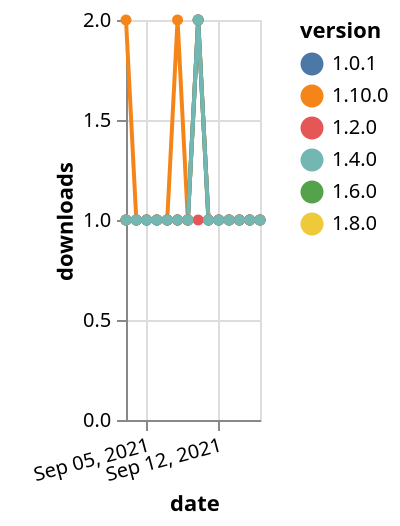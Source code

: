 {"$schema": "https://vega.github.io/schema/vega-lite/v5.json", "description": "A simple bar chart with embedded data.", "data": {"values": [{"date": "2021-09-03", "total": 148, "delta": 1, "version": "1.6.0"}, {"date": "2021-09-04", "total": 149, "delta": 1, "version": "1.6.0"}, {"date": "2021-09-05", "total": 150, "delta": 1, "version": "1.6.0"}, {"date": "2021-09-06", "total": 151, "delta": 1, "version": "1.6.0"}, {"date": "2021-09-07", "total": 152, "delta": 1, "version": "1.6.0"}, {"date": "2021-09-08", "total": 153, "delta": 1, "version": "1.6.0"}, {"date": "2021-09-09", "total": 154, "delta": 1, "version": "1.6.0"}, {"date": "2021-09-10", "total": 156, "delta": 2, "version": "1.6.0"}, {"date": "2021-09-11", "total": 157, "delta": 1, "version": "1.6.0"}, {"date": "2021-09-12", "total": 158, "delta": 1, "version": "1.6.0"}, {"date": "2021-09-13", "total": 159, "delta": 1, "version": "1.6.0"}, {"date": "2021-09-14", "total": 160, "delta": 1, "version": "1.6.0"}, {"date": "2021-09-15", "total": 161, "delta": 1, "version": "1.6.0"}, {"date": "2021-09-16", "total": 162, "delta": 1, "version": "1.6.0"}, {"date": "2021-09-03", "total": 169, "delta": 1, "version": "1.8.0"}, {"date": "2021-09-04", "total": 170, "delta": 1, "version": "1.8.0"}, {"date": "2021-09-05", "total": 171, "delta": 1, "version": "1.8.0"}, {"date": "2021-09-06", "total": 172, "delta": 1, "version": "1.8.0"}, {"date": "2021-09-07", "total": 173, "delta": 1, "version": "1.8.0"}, {"date": "2021-09-08", "total": 174, "delta": 1, "version": "1.8.0"}, {"date": "2021-09-09", "total": 175, "delta": 1, "version": "1.8.0"}, {"date": "2021-09-10", "total": 177, "delta": 2, "version": "1.8.0"}, {"date": "2021-09-11", "total": 178, "delta": 1, "version": "1.8.0"}, {"date": "2021-09-12", "total": 179, "delta": 1, "version": "1.8.0"}, {"date": "2021-09-13", "total": 180, "delta": 1, "version": "1.8.0"}, {"date": "2021-09-14", "total": 181, "delta": 1, "version": "1.8.0"}, {"date": "2021-09-15", "total": 182, "delta": 1, "version": "1.8.0"}, {"date": "2021-09-16", "total": 183, "delta": 1, "version": "1.8.0"}, {"date": "2021-09-03", "total": 114, "delta": 2, "version": "1.10.0"}, {"date": "2021-09-04", "total": 115, "delta": 1, "version": "1.10.0"}, {"date": "2021-09-05", "total": 116, "delta": 1, "version": "1.10.0"}, {"date": "2021-09-06", "total": 117, "delta": 1, "version": "1.10.0"}, {"date": "2021-09-07", "total": 118, "delta": 1, "version": "1.10.0"}, {"date": "2021-09-08", "total": 120, "delta": 2, "version": "1.10.0"}, {"date": "2021-09-09", "total": 121, "delta": 1, "version": "1.10.0"}, {"date": "2021-09-10", "total": 123, "delta": 2, "version": "1.10.0"}, {"date": "2021-09-11", "total": 124, "delta": 1, "version": "1.10.0"}, {"date": "2021-09-12", "total": 125, "delta": 1, "version": "1.10.0"}, {"date": "2021-09-13", "total": 126, "delta": 1, "version": "1.10.0"}, {"date": "2021-09-14", "total": 127, "delta": 1, "version": "1.10.0"}, {"date": "2021-09-15", "total": 128, "delta": 1, "version": "1.10.0"}, {"date": "2021-09-16", "total": 129, "delta": 1, "version": "1.10.0"}, {"date": "2021-09-03", "total": 217, "delta": 1, "version": "1.0.1"}, {"date": "2021-09-04", "total": 218, "delta": 1, "version": "1.0.1"}, {"date": "2021-09-05", "total": 219, "delta": 1, "version": "1.0.1"}, {"date": "2021-09-06", "total": 220, "delta": 1, "version": "1.0.1"}, {"date": "2021-09-07", "total": 221, "delta": 1, "version": "1.0.1"}, {"date": "2021-09-08", "total": 222, "delta": 1, "version": "1.0.1"}, {"date": "2021-09-09", "total": 223, "delta": 1, "version": "1.0.1"}, {"date": "2021-09-10", "total": 225, "delta": 2, "version": "1.0.1"}, {"date": "2021-09-11", "total": 226, "delta": 1, "version": "1.0.1"}, {"date": "2021-09-12", "total": 227, "delta": 1, "version": "1.0.1"}, {"date": "2021-09-13", "total": 228, "delta": 1, "version": "1.0.1"}, {"date": "2021-09-14", "total": 229, "delta": 1, "version": "1.0.1"}, {"date": "2021-09-15", "total": 230, "delta": 1, "version": "1.0.1"}, {"date": "2021-09-16", "total": 231, "delta": 1, "version": "1.0.1"}, {"date": "2021-09-03", "total": 173, "delta": 1, "version": "1.2.0"}, {"date": "2021-09-04", "total": 174, "delta": 1, "version": "1.2.0"}, {"date": "2021-09-05", "total": 175, "delta": 1, "version": "1.2.0"}, {"date": "2021-09-06", "total": 176, "delta": 1, "version": "1.2.0"}, {"date": "2021-09-07", "total": 177, "delta": 1, "version": "1.2.0"}, {"date": "2021-09-08", "total": 178, "delta": 1, "version": "1.2.0"}, {"date": "2021-09-09", "total": 179, "delta": 1, "version": "1.2.0"}, {"date": "2021-09-10", "total": 180, "delta": 1, "version": "1.2.0"}, {"date": "2021-09-11", "total": 181, "delta": 1, "version": "1.2.0"}, {"date": "2021-09-12", "total": 182, "delta": 1, "version": "1.2.0"}, {"date": "2021-09-13", "total": 183, "delta": 1, "version": "1.2.0"}, {"date": "2021-09-14", "total": 184, "delta": 1, "version": "1.2.0"}, {"date": "2021-09-15", "total": 185, "delta": 1, "version": "1.2.0"}, {"date": "2021-09-16", "total": 186, "delta": 1, "version": "1.2.0"}, {"date": "2021-09-03", "total": 163, "delta": 1, "version": "1.4.0"}, {"date": "2021-09-04", "total": 164, "delta": 1, "version": "1.4.0"}, {"date": "2021-09-05", "total": 165, "delta": 1, "version": "1.4.0"}, {"date": "2021-09-06", "total": 166, "delta": 1, "version": "1.4.0"}, {"date": "2021-09-07", "total": 167, "delta": 1, "version": "1.4.0"}, {"date": "2021-09-08", "total": 168, "delta": 1, "version": "1.4.0"}, {"date": "2021-09-09", "total": 169, "delta": 1, "version": "1.4.0"}, {"date": "2021-09-10", "total": 171, "delta": 2, "version": "1.4.0"}, {"date": "2021-09-11", "total": 172, "delta": 1, "version": "1.4.0"}, {"date": "2021-09-12", "total": 173, "delta": 1, "version": "1.4.0"}, {"date": "2021-09-13", "total": 174, "delta": 1, "version": "1.4.0"}, {"date": "2021-09-14", "total": 175, "delta": 1, "version": "1.4.0"}, {"date": "2021-09-15", "total": 176, "delta": 1, "version": "1.4.0"}, {"date": "2021-09-16", "total": 177, "delta": 1, "version": "1.4.0"}]}, "width": "container", "mark": {"type": "line", "point": {"filled": true}}, "encoding": {"x": {"field": "date", "type": "temporal", "timeUnit": "yearmonthdate", "title": "date", "axis": {"labelAngle": -15}}, "y": {"field": "delta", "type": "quantitative", "title": "downloads"}, "color": {"field": "version", "type": "nominal"}, "tooltip": {"field": "delta"}}}